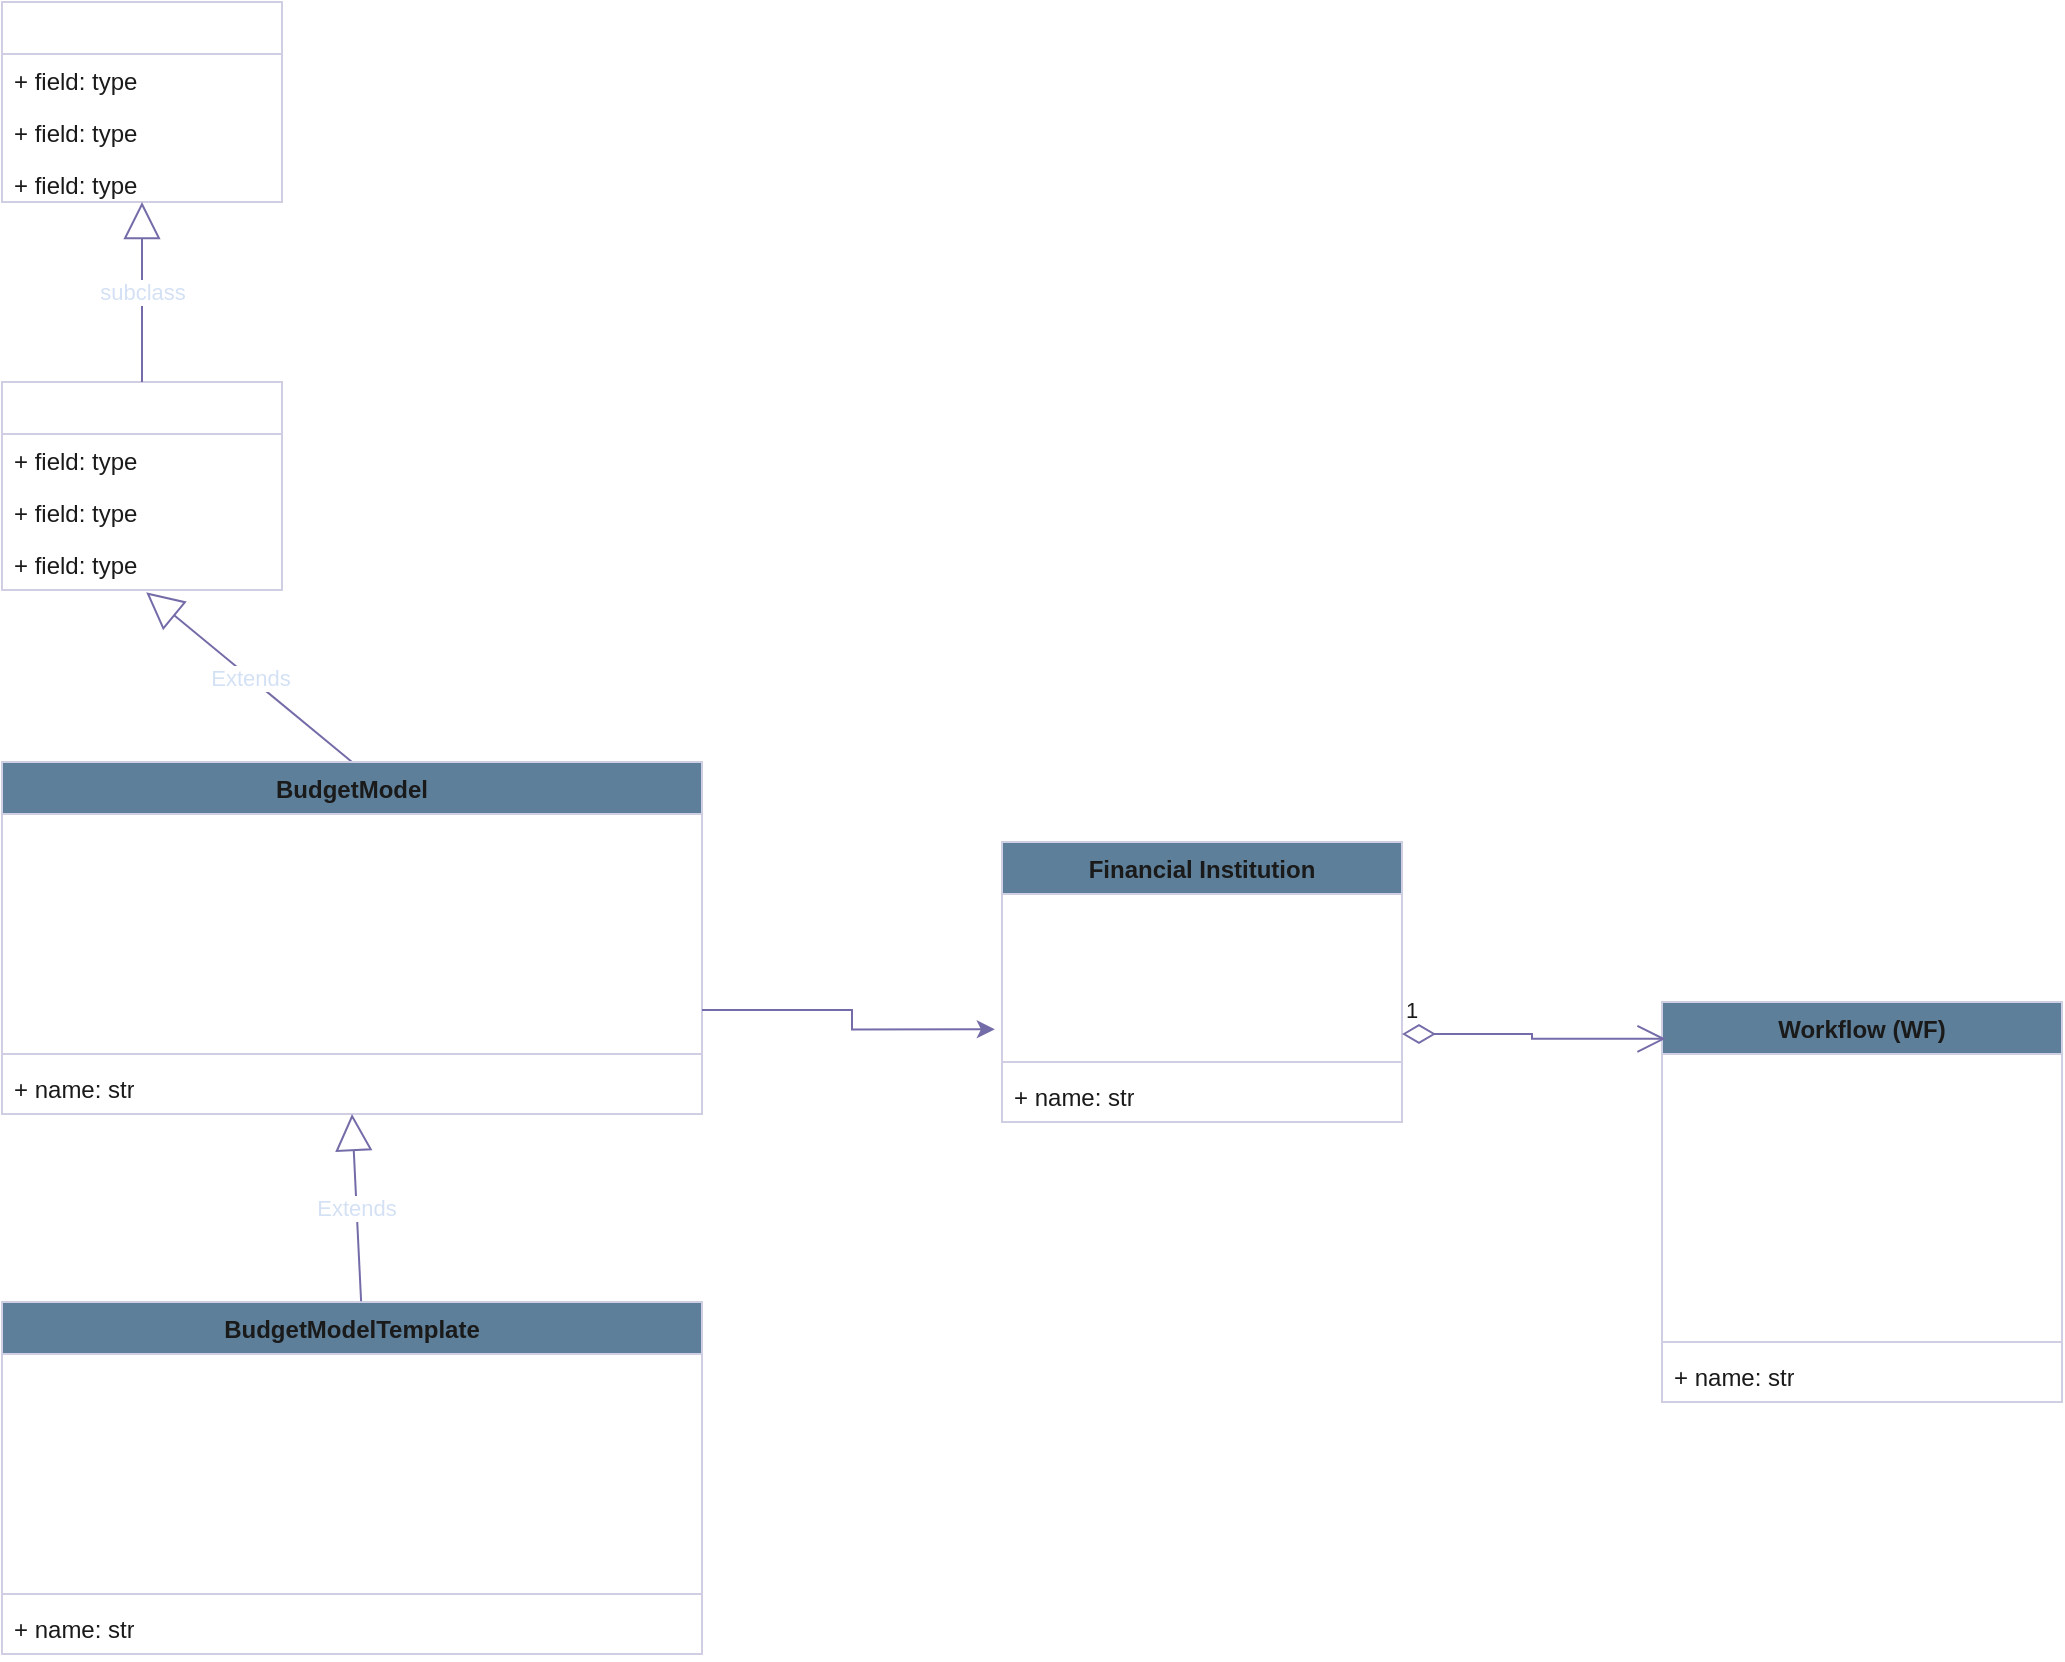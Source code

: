 <mxfile version="26.2.15">
  <diagram id="N458_lr4ttNGEyz7QCCE" name="Page-1">
    <mxGraphModel dx="851" dy="515" grid="1" gridSize="10" guides="1" tooltips="1" connect="1" arrows="1" fold="1" page="1" pageScale="1" pageWidth="1100" pageHeight="850" math="0" shadow="0">
      <root>
        <mxCell id="0" />
        <mxCell id="1" parent="0" />
        <mxCell id="gPuFUhs2jfw6zia65dsm-2" value="&lt;font style=&quot;color: rgb(255, 255, 255);&quot;&gt;BudgetModel&lt;/font&gt;" style="swimlane;fontStyle=0;childLayout=stackLayout;horizontal=1;startSize=26;fillColor=none;horizontalStack=0;resizeParent=1;resizeParentMax=0;resizeLast=0;collapsible=1;marginBottom=0;whiteSpace=wrap;html=1;strokeColor=#D0CEE2;fontColor=#1A1A1A;" vertex="1" parent="1">
          <mxGeometry x="220" y="340" width="140" height="104" as="geometry" />
        </mxCell>
        <mxCell id="gPuFUhs2jfw6zia65dsm-3" value="+ field: type" style="text;strokeColor=none;fillColor=none;align=left;verticalAlign=top;spacingLeft=4;spacingRight=4;overflow=hidden;rotatable=0;points=[[0,0.5],[1,0.5]];portConstraint=eastwest;whiteSpace=wrap;html=1;fontColor=#1A1A1A;" vertex="1" parent="gPuFUhs2jfw6zia65dsm-2">
          <mxGeometry y="26" width="140" height="26" as="geometry" />
        </mxCell>
        <mxCell id="gPuFUhs2jfw6zia65dsm-4" value="+ field: type" style="text;strokeColor=none;fillColor=none;align=left;verticalAlign=top;spacingLeft=4;spacingRight=4;overflow=hidden;rotatable=0;points=[[0,0.5],[1,0.5]];portConstraint=eastwest;whiteSpace=wrap;html=1;fontColor=#1A1A1A;" vertex="1" parent="gPuFUhs2jfw6zia65dsm-2">
          <mxGeometry y="52" width="140" height="26" as="geometry" />
        </mxCell>
        <mxCell id="gPuFUhs2jfw6zia65dsm-5" value="+ field: type" style="text;strokeColor=none;fillColor=none;align=left;verticalAlign=top;spacingLeft=4;spacingRight=4;overflow=hidden;rotatable=0;points=[[0,0.5],[1,0.5]];portConstraint=eastwest;whiteSpace=wrap;html=1;fontColor=#1A1A1A;" vertex="1" parent="gPuFUhs2jfw6zia65dsm-2">
          <mxGeometry y="78" width="140" height="26" as="geometry" />
        </mxCell>
        <mxCell id="gPuFUhs2jfw6zia65dsm-11" value="&lt;font style=&quot;color: rgb(212, 225, 245);&quot;&gt;Extends&lt;/font&gt;" style="endArrow=block;endSize=16;endFill=0;html=1;rounded=0;strokeColor=#736CA8;fontColor=#1A1A1A;entryX=0.515;entryY=1.043;entryDx=0;entryDy=0;entryPerimeter=0;exitX=0.5;exitY=0;exitDx=0;exitDy=0;" edge="1" parent="1" source="gPuFUhs2jfw6zia65dsm-25" target="gPuFUhs2jfw6zia65dsm-5">
          <mxGeometry width="160" relative="1" as="geometry">
            <mxPoint x="290" y="520.0" as="sourcePoint" />
            <mxPoint x="460" y="660" as="targetPoint" />
          </mxGeometry>
        </mxCell>
        <mxCell id="gPuFUhs2jfw6zia65dsm-12" value="&lt;font style=&quot;color: rgb(255, 255, 255);&quot;&gt;SingletonMeta&lt;/font&gt;" style="swimlane;fontStyle=0;childLayout=stackLayout;horizontal=1;startSize=26;fillColor=none;horizontalStack=0;resizeParent=1;resizeParentMax=0;resizeLast=0;collapsible=1;marginBottom=0;whiteSpace=wrap;html=1;strokeColor=#D0CEE2;fontColor=#1A1A1A;" vertex="1" parent="1">
          <mxGeometry x="220" y="150" width="140" height="100" as="geometry" />
        </mxCell>
        <mxCell id="gPuFUhs2jfw6zia65dsm-13" value="+ field: type" style="text;strokeColor=none;fillColor=none;align=left;verticalAlign=top;spacingLeft=4;spacingRight=4;overflow=hidden;rotatable=0;points=[[0,0.5],[1,0.5]];portConstraint=eastwest;whiteSpace=wrap;html=1;fontColor=#1A1A1A;" vertex="1" parent="gPuFUhs2jfw6zia65dsm-12">
          <mxGeometry y="26" width="140" height="26" as="geometry" />
        </mxCell>
        <mxCell id="gPuFUhs2jfw6zia65dsm-14" value="+ field: type" style="text;strokeColor=none;fillColor=none;align=left;verticalAlign=top;spacingLeft=4;spacingRight=4;overflow=hidden;rotatable=0;points=[[0,0.5],[1,0.5]];portConstraint=eastwest;whiteSpace=wrap;html=1;fontColor=#1A1A1A;" vertex="1" parent="gPuFUhs2jfw6zia65dsm-12">
          <mxGeometry y="52" width="140" height="26" as="geometry" />
        </mxCell>
        <mxCell id="gPuFUhs2jfw6zia65dsm-15" value="+ field: type" style="text;strokeColor=none;fillColor=none;align=left;verticalAlign=top;spacingLeft=4;spacingRight=4;overflow=hidden;rotatable=0;points=[[0,0.5],[1,0.5]];portConstraint=eastwest;whiteSpace=wrap;html=1;fontColor=#1A1A1A;" vertex="1" parent="gPuFUhs2jfw6zia65dsm-12">
          <mxGeometry y="78" width="140" height="22" as="geometry" />
        </mxCell>
        <mxCell id="gPuFUhs2jfw6zia65dsm-16" value="&lt;font style=&quot;color: rgb(212, 225, 245);&quot;&gt;subclass&lt;/font&gt;" style="endArrow=block;endSize=16;endFill=0;html=1;rounded=0;strokeColor=#736CA8;fontColor=#1A1A1A;entryX=0.5;entryY=1;entryDx=0;entryDy=0;exitX=0.5;exitY=0;exitDx=0;exitDy=0;" edge="1" parent="1" source="gPuFUhs2jfw6zia65dsm-2" target="gPuFUhs2jfw6zia65dsm-12">
          <mxGeometry width="160" relative="1" as="geometry">
            <mxPoint x="289" y="340" as="sourcePoint" />
            <mxPoint x="291" y="265" as="targetPoint" />
          </mxGeometry>
        </mxCell>
        <mxCell id="gPuFUhs2jfw6zia65dsm-17" value="Financial Institution" style="swimlane;fontStyle=1;align=center;verticalAlign=top;childLayout=stackLayout;horizontal=1;startSize=26;horizontalStack=0;resizeParent=1;resizeParentMax=0;resizeLast=0;collapsible=1;marginBottom=0;whiteSpace=wrap;html=1;strokeColor=#D0CEE2;fontColor=#1A1A1A;fillColor=#5D7F99;" vertex="1" parent="1">
          <mxGeometry x="720" y="570" width="200" height="140" as="geometry">
            <mxRectangle x="430" y="598" width="140" height="30" as="alternateBounds" />
          </mxGeometry>
        </mxCell>
        <mxCell id="gPuFUhs2jfw6zia65dsm-18" value="&lt;font style=&quot;color: rgb(255, 255, 255);&quot;&gt;+ FI_NAME: str&lt;/font&gt;" style="text;strokeColor=none;fillColor=none;align=left;verticalAlign=middle;spacingLeft=4;spacingRight=4;overflow=hidden;rotatable=0;points=[[0,0.5],[1,0.5]];portConstraint=eastwest;whiteSpace=wrap;html=1;fontColor=#1A1A1A;fontFamily=Lucida Console;" vertex="1" parent="gPuFUhs2jfw6zia65dsm-17">
          <mxGeometry y="26" width="200" height="20" as="geometry" />
        </mxCell>
        <mxCell id="gPuFUhs2jfw6zia65dsm-45" value="&lt;font style=&quot;color: rgb(255, 255, 255);&quot;&gt;+ FI_TYPE: str&lt;/font&gt;" style="text;strokeColor=none;fillColor=none;align=left;verticalAlign=middle;spacingLeft=4;spacingRight=4;overflow=hidden;rotatable=0;points=[[0,0.5],[1,0.5]];portConstraint=eastwest;whiteSpace=wrap;html=1;fontColor=#1A1A1A;fontFamily=Lucida Console;" vertex="1" parent="gPuFUhs2jfw6zia65dsm-17">
          <mxGeometry y="46" width="200" height="20" as="geometry" />
        </mxCell>
        <mxCell id="gPuFUhs2jfw6zia65dsm-22" value="&lt;font style=&quot;color: rgb(255, 255, 255);&quot;&gt;+ FI_FOLDER: str&lt;/font&gt;" style="text;strokeColor=none;fillColor=none;align=left;verticalAlign=middle;spacingLeft=4;spacingRight=4;overflow=hidden;rotatable=0;points=[[0,0.5],[1,0.5]];portConstraint=eastwest;whiteSpace=wrap;html=1;fontColor=#1A1A1A;fontFamily=Lucida Console;" vertex="1" parent="gPuFUhs2jfw6zia65dsm-17">
          <mxGeometry y="66" width="200" height="20" as="geometry" />
        </mxCell>
        <mxCell id="gPuFUhs2jfw6zia65dsm-23" value="&lt;font style=&quot;color: rgb(255, 255, 255);&quot;&gt;+ FI_WORKFLOWS: str&lt;/font&gt;" style="text;strokeColor=none;fillColor=none;align=left;verticalAlign=middle;spacingLeft=4;spacingRight=4;overflow=hidden;rotatable=0;points=[[0,0.5],[1,0.5]];portConstraint=eastwest;whiteSpace=wrap;html=1;fontColor=#1A1A1A;fontFamily=Lucida Console;" vertex="1" parent="gPuFUhs2jfw6zia65dsm-17">
          <mxGeometry y="86" width="200" height="20" as="geometry" />
        </mxCell>
        <mxCell id="gPuFUhs2jfw6zia65dsm-19" value="" style="line;strokeWidth=1;fillColor=none;align=left;verticalAlign=middle;spacingTop=-1;spacingLeft=3;spacingRight=3;rotatable=0;labelPosition=right;points=[];portConstraint=eastwest;strokeColor=inherit;fontColor=#1A1A1A;" vertex="1" parent="gPuFUhs2jfw6zia65dsm-17">
          <mxGeometry y="106" width="200" height="8" as="geometry" />
        </mxCell>
        <mxCell id="gPuFUhs2jfw6zia65dsm-21" value="+ name: str" style="text;strokeColor=none;fillColor=none;align=left;verticalAlign=top;spacingLeft=4;spacingRight=4;overflow=hidden;rotatable=0;points=[[0,0.5],[1,0.5]];portConstraint=eastwest;whiteSpace=wrap;html=1;fontColor=#1A1A1A;" vertex="1" parent="gPuFUhs2jfw6zia65dsm-17">
          <mxGeometry y="114" width="200" height="26" as="geometry" />
        </mxCell>
        <mxCell id="gPuFUhs2jfw6zia65dsm-25" value="BudgetModel" style="swimlane;fontStyle=1;align=center;verticalAlign=top;childLayout=stackLayout;horizontal=1;startSize=26;horizontalStack=0;resizeParent=1;resizeParentMax=0;resizeLast=0;collapsible=1;marginBottom=0;whiteSpace=wrap;html=1;strokeColor=#D0CEE2;fontColor=#1A1A1A;fillColor=#5D7F99;" vertex="1" parent="1">
          <mxGeometry x="220" y="530" width="350" height="176" as="geometry">
            <mxRectangle x="430" y="598" width="140" height="30" as="alternateBounds" />
          </mxGeometry>
        </mxCell>
        <mxCell id="gPuFUhs2jfw6zia65dsm-26" value="&lt;font style=&quot;color: rgb(255, 255, 255);&quot;&gt;+ initialized: bool&lt;/font&gt;" style="text;strokeColor=none;fillColor=none;align=left;verticalAlign=middle;spacingLeft=4;spacingRight=4;overflow=hidden;rotatable=0;points=[[0,0.5],[1,0.5]];portConstraint=eastwest;whiteSpace=wrap;html=1;fontColor=#1A1A1A;fontFamily=Lucida Console;" vertex="1" parent="gPuFUhs2jfw6zia65dsm-25">
          <mxGeometry y="26" width="350" height="20" as="geometry" />
        </mxCell>
        <mxCell id="gPuFUhs2jfw6zia65dsm-27" value="&lt;font style=&quot;color: rgb(255, 255, 255);&quot;&gt;+ budget_folder: str&lt;/font&gt;" style="text;strokeColor=none;fillColor=none;align=left;verticalAlign=middle;spacingLeft=4;spacingRight=4;overflow=hidden;rotatable=0;points=[[0,0.5],[1,0.5]];portConstraint=eastwest;whiteSpace=wrap;html=1;fontColor=#1A1A1A;fontFamily=Lucida Console;" vertex="1" parent="gPuFUhs2jfw6zia65dsm-25">
          <mxGeometry y="46" width="350" height="20" as="geometry" />
        </mxCell>
        <mxCell id="gPuFUhs2jfw6zia65dsm-28" value="&lt;font style=&quot;color: rgb(255, 255, 255);&quot;&gt;+ store_uri: str&lt;/font&gt;" style="text;strokeColor=none;fillColor=none;align=left;verticalAlign=middle;spacingLeft=4;spacingRight=4;overflow=hidden;rotatable=0;points=[[0,0.5],[1,0.5]];portConstraint=eastwest;whiteSpace=wrap;html=1;fontColor=#1A1A1A;fontFamily=Lucida Console;" vertex="1" parent="gPuFUhs2jfw6zia65dsm-25">
          <mxGeometry y="66" width="350" height="20" as="geometry" />
        </mxCell>
        <mxCell id="gPuFUhs2jfw6zia65dsm-29" value="&lt;font style=&quot;color: rgb(255, 255, 255);&quot;&gt;+ supported_workflows: List(str)&lt;/font&gt;" style="text;strokeColor=none;fillColor=none;align=left;verticalAlign=middle;spacingLeft=4;spacingRight=4;overflow=hidden;rotatable=0;points=[[0,0.5],[1,0.5]];portConstraint=eastwest;whiteSpace=wrap;html=1;fontColor=#1A1A1A;fontFamily=Lucida Console;" vertex="1" parent="gPuFUhs2jfw6zia65dsm-25">
          <mxGeometry y="86" width="350" height="20" as="geometry" />
        </mxCell>
        <mxCell id="gPuFUhs2jfw6zia65dsm-32" value="&lt;font style=&quot;color: rgb(255, 255, 255);&quot;&gt;+ financial_institutions: dict &lt;br&gt;&amp;nbsp; {&quot;fi_key&quot;: &quot;fi_dict&quot;, ... }&lt;/font&gt;" style="text;strokeColor=none;fillColor=none;align=left;verticalAlign=middle;spacingLeft=4;spacingRight=4;overflow=hidden;rotatable=0;points=[[0,0.5],[1,0.5]];portConstraint=eastwest;whiteSpace=wrap;html=1;fontColor=#1A1A1A;fontFamily=Lucida Console;" vertex="1" parent="gPuFUhs2jfw6zia65dsm-25">
          <mxGeometry y="106" width="350" height="36" as="geometry" />
        </mxCell>
        <mxCell id="gPuFUhs2jfw6zia65dsm-30" value="" style="line;strokeWidth=1;fillColor=none;align=left;verticalAlign=middle;spacingTop=-1;spacingLeft=3;spacingRight=3;rotatable=0;labelPosition=right;points=[];portConstraint=eastwest;strokeColor=inherit;fontColor=#1A1A1A;" vertex="1" parent="gPuFUhs2jfw6zia65dsm-25">
          <mxGeometry y="142" width="350" height="8" as="geometry" />
        </mxCell>
        <mxCell id="gPuFUhs2jfw6zia65dsm-31" value="+ name: str" style="text;strokeColor=none;fillColor=none;align=left;verticalAlign=top;spacingLeft=4;spacingRight=4;overflow=hidden;rotatable=0;points=[[0,0.5],[1,0.5]];portConstraint=eastwest;whiteSpace=wrap;html=1;fontColor=#1A1A1A;" vertex="1" parent="gPuFUhs2jfw6zia65dsm-25">
          <mxGeometry y="150" width="350" height="26" as="geometry" />
        </mxCell>
        <mxCell id="gPuFUhs2jfw6zia65dsm-34" style="edgeStyle=orthogonalEdgeStyle;rounded=0;orthogonalLoop=1;jettySize=auto;html=1;entryX=-0.018;entryY=0.384;entryDx=0;entryDy=0;entryPerimeter=0;strokeColor=#736CA8;fontColor=#1A1A1A;" edge="1" parent="1" source="gPuFUhs2jfw6zia65dsm-32" target="gPuFUhs2jfw6zia65dsm-23">
          <mxGeometry relative="1" as="geometry" />
        </mxCell>
        <mxCell id="gPuFUhs2jfw6zia65dsm-35" value="&lt;font style=&quot;color: rgb(255, 255, 255);&quot;&gt;fi_key&lt;/font&gt;" style="edgeLabel;html=1;align=center;verticalAlign=middle;resizable=0;points=[];strokeColor=#D0CEE2;fontColor=#1A1A1A;fillColor=#5D7F99;" vertex="1" connectable="0" parent="gPuFUhs2jfw6zia65dsm-34">
          <mxGeometry x="0.312" relative="1" as="geometry">
            <mxPoint y="-8" as="offset" />
          </mxGeometry>
        </mxCell>
        <mxCell id="gPuFUhs2jfw6zia65dsm-36" value="BudgetModelTemplate" style="swimlane;fontStyle=1;align=center;verticalAlign=top;childLayout=stackLayout;horizontal=1;startSize=26;horizontalStack=0;resizeParent=1;resizeParentMax=0;resizeLast=0;collapsible=1;marginBottom=0;whiteSpace=wrap;html=1;strokeColor=#D0CEE2;fontColor=#1A1A1A;fillColor=#5D7F99;" vertex="1" parent="1">
          <mxGeometry x="220" y="800" width="350" height="176" as="geometry">
            <mxRectangle x="430" y="598" width="140" height="30" as="alternateBounds" />
          </mxGeometry>
        </mxCell>
        <mxCell id="gPuFUhs2jfw6zia65dsm-37" value="&lt;font style=&quot;color: rgb(255, 255, 255);&quot;&gt;+ initialized: bool&lt;/font&gt;" style="text;strokeColor=none;fillColor=none;align=left;verticalAlign=middle;spacingLeft=4;spacingRight=4;overflow=hidden;rotatable=0;points=[[0,0.5],[1,0.5]];portConstraint=eastwest;whiteSpace=wrap;html=1;fontColor=#1A1A1A;fontFamily=Lucida Console;" vertex="1" parent="gPuFUhs2jfw6zia65dsm-36">
          <mxGeometry y="26" width="350" height="20" as="geometry" />
        </mxCell>
        <mxCell id="gPuFUhs2jfw6zia65dsm-38" value="&lt;font style=&quot;color: rgb(255, 255, 255);&quot;&gt;+ budget_folder: str&lt;/font&gt;" style="text;strokeColor=none;fillColor=none;align=left;verticalAlign=middle;spacingLeft=4;spacingRight=4;overflow=hidden;rotatable=0;points=[[0,0.5],[1,0.5]];portConstraint=eastwest;whiteSpace=wrap;html=1;fontColor=#1A1A1A;fontFamily=Lucida Console;" vertex="1" parent="gPuFUhs2jfw6zia65dsm-36">
          <mxGeometry y="46" width="350" height="20" as="geometry" />
        </mxCell>
        <mxCell id="gPuFUhs2jfw6zia65dsm-39" value="&lt;font style=&quot;color: rgb(255, 255, 255);&quot;&gt;+ store_uri: str&lt;/font&gt;" style="text;strokeColor=none;fillColor=none;align=left;verticalAlign=middle;spacingLeft=4;spacingRight=4;overflow=hidden;rotatable=0;points=[[0,0.5],[1,0.5]];portConstraint=eastwest;whiteSpace=wrap;html=1;fontColor=#1A1A1A;fontFamily=Lucida Console;" vertex="1" parent="gPuFUhs2jfw6zia65dsm-36">
          <mxGeometry y="66" width="350" height="20" as="geometry" />
        </mxCell>
        <mxCell id="gPuFUhs2jfw6zia65dsm-40" value="&lt;font style=&quot;color: rgb(255, 255, 255);&quot;&gt;+ supported_workflows: List(str)&lt;/font&gt;" style="text;strokeColor=none;fillColor=none;align=left;verticalAlign=middle;spacingLeft=4;spacingRight=4;overflow=hidden;rotatable=0;points=[[0,0.5],[1,0.5]];portConstraint=eastwest;whiteSpace=wrap;html=1;fontColor=#1A1A1A;fontFamily=Lucida Console;" vertex="1" parent="gPuFUhs2jfw6zia65dsm-36">
          <mxGeometry y="86" width="350" height="20" as="geometry" />
        </mxCell>
        <mxCell id="gPuFUhs2jfw6zia65dsm-41" value="&lt;font style=&quot;color: rgb(255, 255, 255);&quot;&gt;+ financial_institutions: dict &lt;br&gt;&amp;nbsp; {&quot;fi_key&quot;: &quot;fi_dict&quot;, ... }&lt;/font&gt;" style="text;strokeColor=none;fillColor=none;align=left;verticalAlign=middle;spacingLeft=4;spacingRight=4;overflow=hidden;rotatable=0;points=[[0,0.5],[1,0.5]];portConstraint=eastwest;whiteSpace=wrap;html=1;fontColor=#1A1A1A;fontFamily=Lucida Console;" vertex="1" parent="gPuFUhs2jfw6zia65dsm-36">
          <mxGeometry y="106" width="350" height="36" as="geometry" />
        </mxCell>
        <mxCell id="gPuFUhs2jfw6zia65dsm-42" value="" style="line;strokeWidth=1;fillColor=none;align=left;verticalAlign=middle;spacingTop=-1;spacingLeft=3;spacingRight=3;rotatable=0;labelPosition=right;points=[];portConstraint=eastwest;strokeColor=inherit;fontColor=#1A1A1A;" vertex="1" parent="gPuFUhs2jfw6zia65dsm-36">
          <mxGeometry y="142" width="350" height="8" as="geometry" />
        </mxCell>
        <mxCell id="gPuFUhs2jfw6zia65dsm-43" value="+ name: str" style="text;strokeColor=none;fillColor=none;align=left;verticalAlign=top;spacingLeft=4;spacingRight=4;overflow=hidden;rotatable=0;points=[[0,0.5],[1,0.5]];portConstraint=eastwest;whiteSpace=wrap;html=1;fontColor=#1A1A1A;" vertex="1" parent="gPuFUhs2jfw6zia65dsm-36">
          <mxGeometry y="150" width="350" height="26" as="geometry" />
        </mxCell>
        <mxCell id="gPuFUhs2jfw6zia65dsm-44" value="&lt;font style=&quot;color: rgb(212, 225, 245);&quot;&gt;Extends&lt;/font&gt;" style="endArrow=block;endSize=16;endFill=0;html=1;rounded=0;strokeColor=#736CA8;fontColor=#1A1A1A;entryX=0.5;entryY=1;entryDx=0;entryDy=0;exitX=0.513;exitY=-0.002;exitDx=0;exitDy=0;exitPerimeter=0;" edge="1" parent="1" source="gPuFUhs2jfw6zia65dsm-36" target="gPuFUhs2jfw6zia65dsm-25">
          <mxGeometry width="160" relative="1" as="geometry">
            <mxPoint x="405" y="540" as="sourcePoint" />
            <mxPoint x="302" y="455" as="targetPoint" />
          </mxGeometry>
        </mxCell>
        <mxCell id="gPuFUhs2jfw6zia65dsm-46" value="Workflow (WF)" style="swimlane;fontStyle=1;align=center;verticalAlign=top;childLayout=stackLayout;horizontal=1;startSize=26;horizontalStack=0;resizeParent=1;resizeParentMax=0;resizeLast=0;collapsible=1;marginBottom=0;whiteSpace=wrap;html=1;strokeColor=#D0CEE2;fontColor=#1A1A1A;fillColor=#5D7F99;" vertex="1" parent="1">
          <mxGeometry x="1050" y="650" width="200" height="200" as="geometry">
            <mxRectangle x="430" y="598" width="140" height="30" as="alternateBounds" />
          </mxGeometry>
        </mxCell>
        <mxCell id="gPuFUhs2jfw6zia65dsm-47" value="&lt;font style=&quot;color: rgb(255, 255, 255);&quot;&gt;+ WF_NAME: str&lt;/font&gt;" style="text;strokeColor=none;fillColor=none;align=left;verticalAlign=middle;spacingLeft=4;spacingRight=4;overflow=hidden;rotatable=0;points=[[0,0.5],[1,0.5]];portConstraint=eastwest;whiteSpace=wrap;html=1;fontColor=#1A1A1A;fontFamily=Lucida Console;" vertex="1" parent="gPuFUhs2jfw6zia65dsm-46">
          <mxGeometry y="26" width="200" height="20" as="geometry" />
        </mxCell>
        <mxCell id="gPuFUhs2jfw6zia65dsm-48" value="&lt;font style=&quot;color: rgb(255, 255, 255);&quot;&gt;+ WF_FOLDER_IN: str&lt;/font&gt;" style="text;strokeColor=none;fillColor=none;align=left;verticalAlign=middle;spacingLeft=4;spacingRight=4;overflow=hidden;rotatable=0;points=[[0,0.5],[1,0.5]];portConstraint=eastwest;whiteSpace=wrap;html=1;fontColor=#1A1A1A;fontFamily=Lucida Console;" vertex="1" parent="gPuFUhs2jfw6zia65dsm-46">
          <mxGeometry y="46" width="200" height="20" as="geometry" />
        </mxCell>
        <mxCell id="gPuFUhs2jfw6zia65dsm-49" value="&lt;font style=&quot;color: rgb(255, 255, 255);&quot;&gt;+ WF_WORKBOOKS_IN: str&lt;/font&gt;" style="text;strokeColor=none;fillColor=none;align=left;verticalAlign=middle;spacingLeft=4;spacingRight=4;overflow=hidden;rotatable=0;points=[[0,0.5],[1,0.5]];portConstraint=eastwest;whiteSpace=wrap;html=1;fontColor=#1A1A1A;fontFamily=Lucida Console;" vertex="1" parent="gPuFUhs2jfw6zia65dsm-46">
          <mxGeometry y="66" width="200" height="20" as="geometry" />
        </mxCell>
        <mxCell id="gPuFUhs2jfw6zia65dsm-50" value="&lt;font style=&quot;color: rgb(255, 255, 255);&quot;&gt;+ WF_PREFIX_IN: str&lt;/font&gt;" style="text;strokeColor=none;fillColor=none;align=left;verticalAlign=middle;spacingLeft=4;spacingRight=4;overflow=hidden;rotatable=0;points=[[0,0.5],[1,0.5]];portConstraint=eastwest;whiteSpace=wrap;html=1;fontColor=#1A1A1A;fontFamily=Lucida Console;" vertex="1" parent="gPuFUhs2jfw6zia65dsm-46">
          <mxGeometry y="86" width="200" height="20" as="geometry" />
        </mxCell>
        <mxCell id="gPuFUhs2jfw6zia65dsm-53" value="&lt;font style=&quot;color: rgb(255, 255, 255);&quot;&gt;+ WF_FOLDER_OUT: str&lt;/font&gt;" style="text;strokeColor=none;fillColor=none;align=left;verticalAlign=middle;spacingLeft=4;spacingRight=4;overflow=hidden;rotatable=0;points=[[0,0.5],[1,0.5]];portConstraint=eastwest;whiteSpace=wrap;html=1;fontColor=#1A1A1A;fontFamily=Lucida Console;" vertex="1" parent="gPuFUhs2jfw6zia65dsm-46">
          <mxGeometry y="106" width="200" height="20" as="geometry" />
        </mxCell>
        <mxCell id="gPuFUhs2jfw6zia65dsm-54" value="&lt;font style=&quot;color: rgb(255, 255, 255);&quot;&gt;+ WF_WORKBOOKS_OUT: str&lt;/font&gt;" style="text;strokeColor=none;fillColor=none;align=left;verticalAlign=middle;spacingLeft=4;spacingRight=4;overflow=hidden;rotatable=0;points=[[0,0.5],[1,0.5]];portConstraint=eastwest;whiteSpace=wrap;html=1;fontColor=#1A1A1A;fontFamily=Lucida Console;" vertex="1" parent="gPuFUhs2jfw6zia65dsm-46">
          <mxGeometry y="126" width="200" height="20" as="geometry" />
        </mxCell>
        <mxCell id="gPuFUhs2jfw6zia65dsm-55" value="&lt;font style=&quot;color: rgb(255, 255, 255);&quot;&gt;+ WF_PREFIX_OUT: str&lt;/font&gt;" style="text;strokeColor=none;fillColor=none;align=left;verticalAlign=middle;spacingLeft=4;spacingRight=4;overflow=hidden;rotatable=0;points=[[0,0.5],[1,0.5]];portConstraint=eastwest;whiteSpace=wrap;html=1;fontColor=#1A1A1A;fontFamily=Lucida Console;" vertex="1" parent="gPuFUhs2jfw6zia65dsm-46">
          <mxGeometry y="146" width="200" height="20" as="geometry" />
        </mxCell>
        <mxCell id="gPuFUhs2jfw6zia65dsm-51" value="" style="line;strokeWidth=1;fillColor=none;align=left;verticalAlign=middle;spacingTop=-1;spacingLeft=3;spacingRight=3;rotatable=0;labelPosition=right;points=[];portConstraint=eastwest;strokeColor=inherit;fontColor=#1A1A1A;" vertex="1" parent="gPuFUhs2jfw6zia65dsm-46">
          <mxGeometry y="166" width="200" height="8" as="geometry" />
        </mxCell>
        <mxCell id="gPuFUhs2jfw6zia65dsm-52" value="+ name: str" style="text;strokeColor=none;fillColor=none;align=left;verticalAlign=top;spacingLeft=4;spacingRight=4;overflow=hidden;rotatable=0;points=[[0,0.5],[1,0.5]];portConstraint=eastwest;whiteSpace=wrap;html=1;fontColor=#1A1A1A;" vertex="1" parent="gPuFUhs2jfw6zia65dsm-46">
          <mxGeometry y="174" width="200" height="26" as="geometry" />
        </mxCell>
        <mxCell id="gPuFUhs2jfw6zia65dsm-56" value="1" style="endArrow=open;html=1;endSize=12;startArrow=diamondThin;startSize=14;startFill=0;edgeStyle=orthogonalEdgeStyle;align=left;verticalAlign=bottom;rounded=0;strokeColor=#736CA8;fontColor=#1A1A1A;entryX=0.009;entryY=0.092;entryDx=0;entryDy=0;entryPerimeter=0;" edge="1" parent="1" source="gPuFUhs2jfw6zia65dsm-23" target="gPuFUhs2jfw6zia65dsm-46">
          <mxGeometry x="-1" y="3" relative="1" as="geometry">
            <mxPoint x="810" y="880" as="sourcePoint" />
            <mxPoint x="970" y="880" as="targetPoint" />
          </mxGeometry>
        </mxCell>
      </root>
    </mxGraphModel>
  </diagram>
</mxfile>
